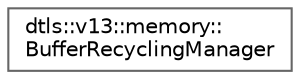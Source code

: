 digraph "Graphical Class Hierarchy"
{
 // LATEX_PDF_SIZE
  bgcolor="transparent";
  edge [fontname=Helvetica,fontsize=10,labelfontname=Helvetica,labelfontsize=10];
  node [fontname=Helvetica,fontsize=10,shape=box,height=0.2,width=0.4];
  rankdir="LR";
  Node0 [id="Node000000",label="dtls::v13::memory::\lBufferRecyclingManager",height=0.2,width=0.4,color="grey40", fillcolor="white", style="filled",URL="$classdtls_1_1v13_1_1memory_1_1BufferRecyclingManager.html",tooltip="Advanced buffer recycling system for DTLS v1.3."];
}
